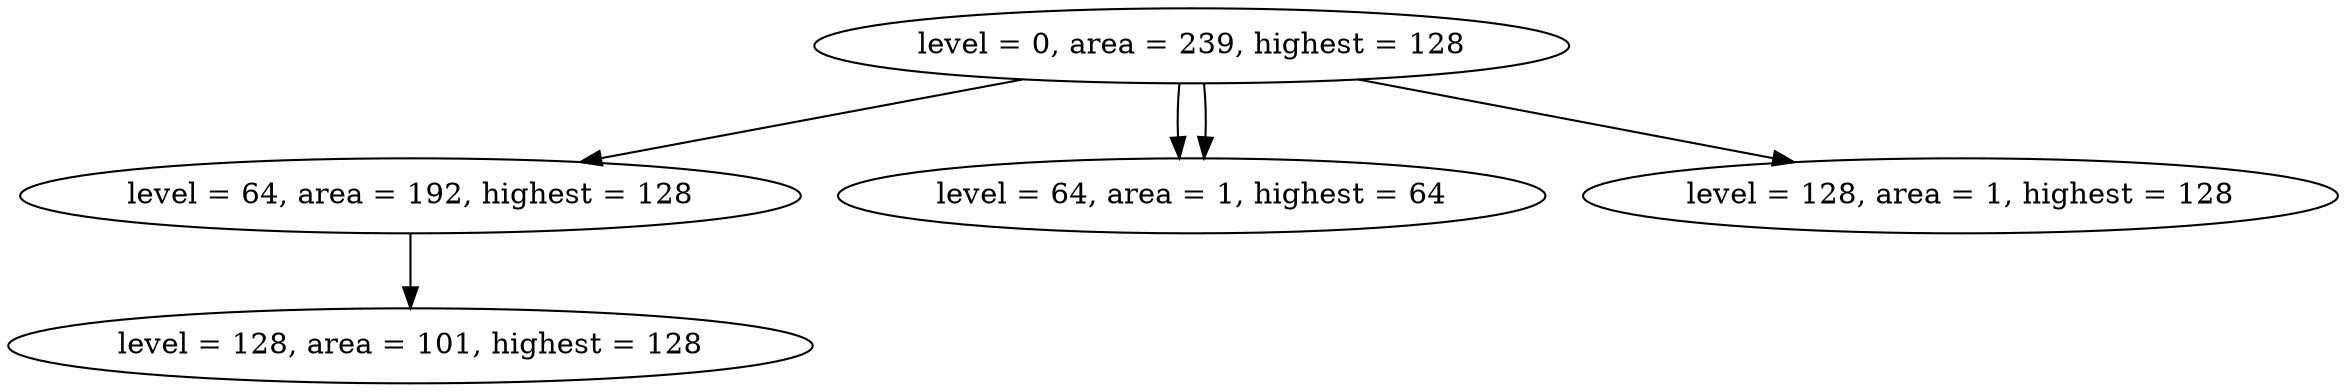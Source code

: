 digraph {
	"level = 0, area = 239, highest = 128" -> "level = 64, area = 192, highest = 128";
	"level = 0, area = 239, highest = 128" -> "level = 64, area = 1, highest = 64";
	"level = 0, area = 239, highest = 128" -> "level = 64, area = 1, highest = 64";
	"level = 0, area = 239, highest = 128" -> "level = 128, area = 1, highest = 128";
	"level = 64, area = 192, highest = 128" -> "level = 128, area = 101, highest = 128";
}
